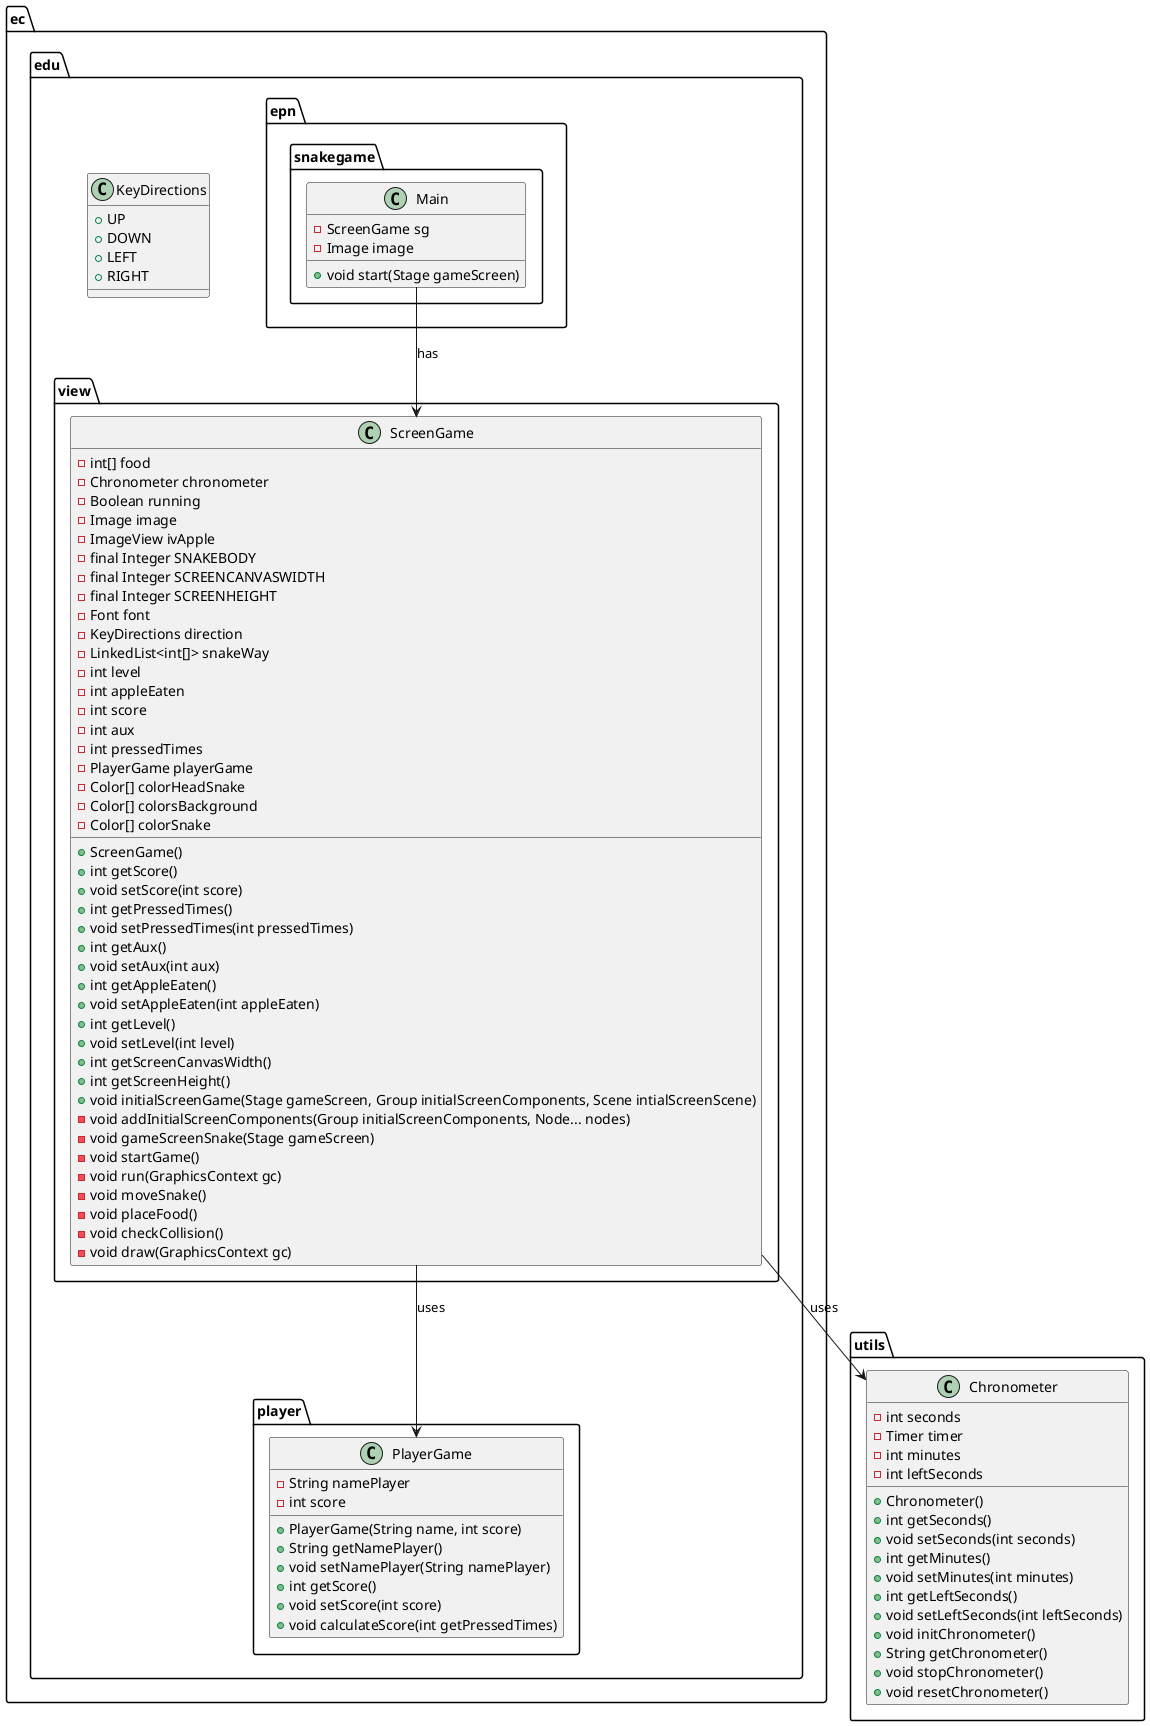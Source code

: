 @startuml
!define RECTANGLE class
!define LOLLIPOP interface

package "ec.edu" {
  RECTANGLE KeyDirections {
    +UP
    +DOWN
    +LEFT
    +RIGHT
  }
}

package "utils" {
  RECTANGLE Chronometer {
    -int seconds
    -Timer timer
    -int minutes
    -int leftSeconds
    +Chronometer()
    +int getSeconds()
    +void setSeconds(int seconds)
    +int getMinutes()
    +void setMinutes(int minutes)
    +int getLeftSeconds()
    +void setLeftSeconds(int leftSeconds)
    +void initChronometer()
    +String getChronometer()
    +void stopChronometer()
    +void resetChronometer()
  }
}

package "ec.edu.player" {
  RECTANGLE PlayerGame {
    -String namePlayer
    -int score
    +PlayerGame(String name, int score)
    +String getNamePlayer()
    +void setNamePlayer(String namePlayer)
    +int getScore()
    +void setScore(int score)
    +void calculateScore(int getPressedTimes)
  }
}

package "ec.edu.view" {
  RECTANGLE ScreenGame {
    -int[] food
    -Chronometer chronometer
    -Boolean running
    -Image image
    -ImageView ivApple
    -final Integer SNAKEBODY
    -final Integer SCREENCANVASWIDTH
    -final Integer SCREENHEIGHT
    -Font font
    -KeyDirections direction
    -LinkedList<int[]> snakeWay
    -int level
    -int appleEaten
    -int score
    -int aux
    -int pressedTimes
    -PlayerGame playerGame
    -Color[] colorHeadSnake
    -Color[] colorsBackground
    -Color[] colorSnake
    +ScreenGame()
    +int getScore()
    +void setScore(int score)
    +int getPressedTimes()
    +void setPressedTimes(int pressedTimes)
    +int getAux()
    +void setAux(int aux)
    +int getAppleEaten()
    +void setAppleEaten(int appleEaten)
    +int getLevel()
    +void setLevel(int level)
    +int getScreenCanvasWidth()
    +int getScreenHeight()
    +void initialScreenGame(Stage gameScreen, Group initialScreenComponents, Scene intialScreenScene)
    -void addInitialScreenComponents(Group initialScreenComponents, Node... nodes)
    -void gameScreenSnake(Stage gameScreen)
    -void startGame()
    -void run(GraphicsContext gc)
    -void moveSnake()
    -void placeFood()
    -void checkCollision()
    -void draw(GraphicsContext gc)
  }
}

package "ec.edu.epn.snakegame" {
  RECTANGLE Main {
    -ScreenGame sg
    -Image image
    +void start(Stage gameScreen)
  }
}

ScreenGame --> Chronometer : uses
ScreenGame --> PlayerGame : uses
Main --> ScreenGame : has
@enduml
